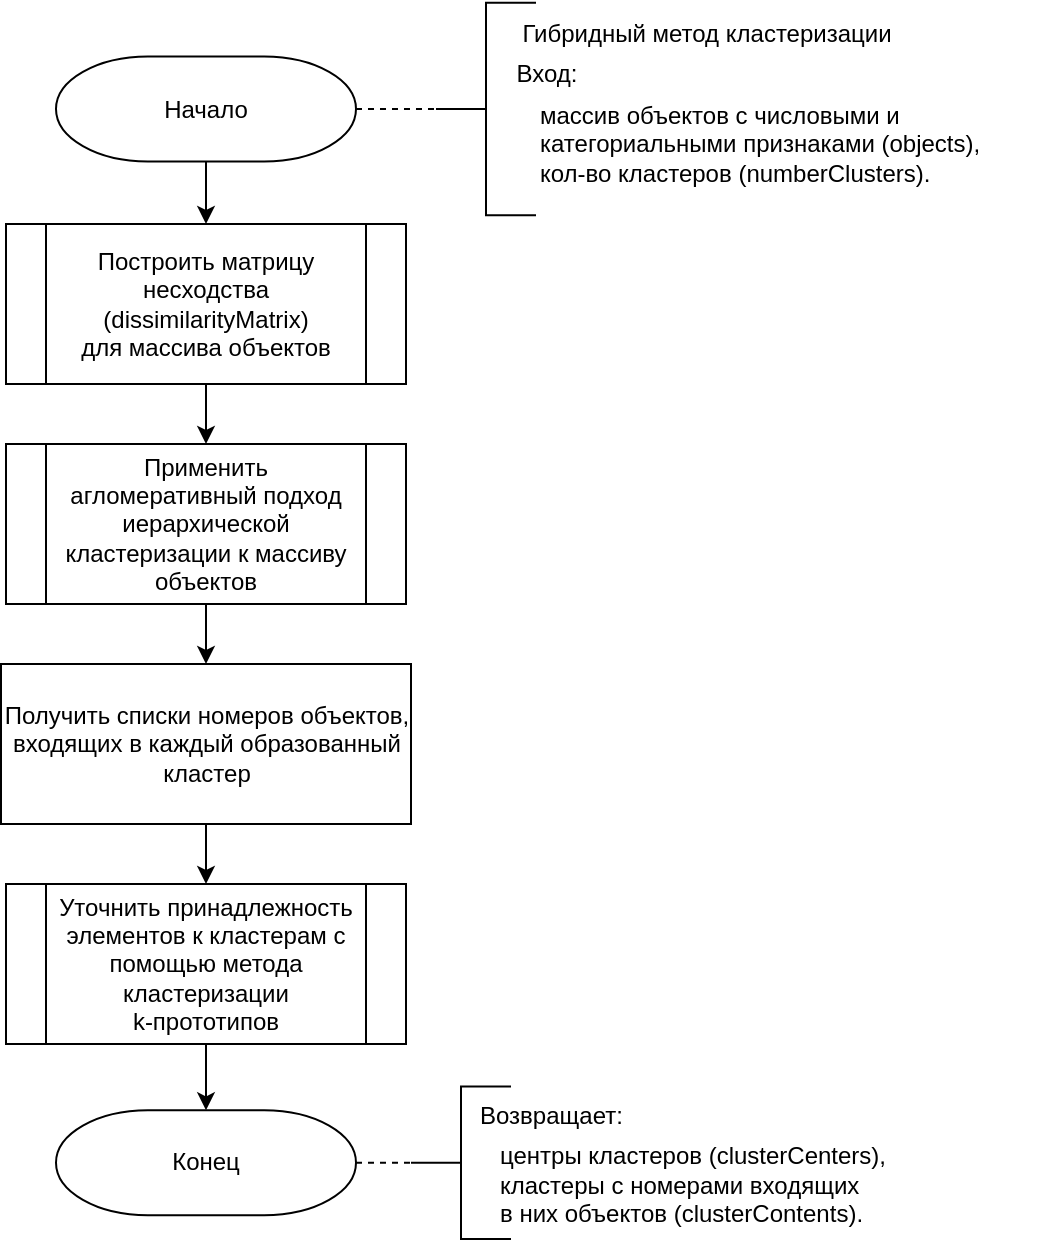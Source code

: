 <mxfile>
    <diagram id="tPg7lvVMtvuBfPQgrAko" name="Страница 1">
        <mxGraphModel dx="627" dy="644" grid="1" gridSize="10" guides="1" tooltips="1" connect="1" arrows="1" fold="1" page="1" pageScale="1" pageWidth="827" pageHeight="1169" math="0" shadow="0">
            <root>
                <mxCell id="0"/>
                <mxCell id="1" parent="0"/>
                <mxCell id="17" style="edgeStyle=none;html=1;entryX=0;entryY=0.5;entryDx=0;entryDy=0;entryPerimeter=0;fontSize=12;endArrow=none;endFill=0;dashed=1;exitX=1;exitY=0.5;exitDx=0;exitDy=0;exitPerimeter=0;" parent="1" source="7" target="8" edge="1">
                    <mxGeometry relative="1" as="geometry">
                        <mxPoint x="460" y="73" as="sourcePoint"/>
                    </mxGeometry>
                </mxCell>
                <mxCell id="23" style="edgeStyle=none;html=1;exitX=0.5;exitY=1;exitDx=0;exitDy=0;exitPerimeter=0;fontSize=12;endArrow=classic;endFill=1;" parent="1" source="7" target="18" edge="1">
                    <mxGeometry relative="1" as="geometry"/>
                </mxCell>
                <mxCell id="7" value="Начало" style="strokeWidth=1;html=1;shape=mxgraph.flowchart.terminator;whiteSpace=wrap;strokeColor=default;gradientColor=none;" parent="1" vertex="1">
                    <mxGeometry x="280" y="46.25" width="150" height="52.5" as="geometry"/>
                </mxCell>
                <mxCell id="8" value="" style="strokeWidth=1;html=1;shape=mxgraph.flowchart.annotation_2;align=left;labelPosition=right;pointerEvents=1;strokeColor=default;fontSize=13;gradientColor=none;" parent="1" vertex="1">
                    <mxGeometry x="470" y="19.38" width="50" height="106.25" as="geometry"/>
                </mxCell>
                <mxCell id="9" value="&lt;span style=&quot;font-size: 12px;&quot;&gt;Гибридный метод кластеризации&lt;/span&gt;" style="text;html=1;align=center;verticalAlign=middle;resizable=0;points=[];autosize=1;strokeColor=none;fillColor=none;fontSize=13;strokeWidth=1;" parent="1" vertex="1">
                    <mxGeometry x="500" y="19.38" width="210" height="30" as="geometry"/>
                </mxCell>
                <mxCell id="10" value="Вход:" style="text;html=1;align=center;verticalAlign=middle;resizable=0;points=[];autosize=1;strokeColor=none;fillColor=none;fontSize=12;" parent="1" vertex="1">
                    <mxGeometry x="500" y="40" width="50" height="30" as="geometry"/>
                </mxCell>
                <mxCell id="11" value="массив объектов с числовыми и &lt;br&gt;категориальными признаками (objects),&lt;br&gt;кол-во кластеров (numberClusters)." style="text;html=1;align=left;verticalAlign=middle;resizable=0;points=[];autosize=1;strokeColor=none;fillColor=none;fontSize=12;" parent="1" vertex="1">
                    <mxGeometry x="520" y="60" width="250" height="60" as="geometry"/>
                </mxCell>
                <mxCell id="24" style="edgeStyle=none;html=1;exitX=0.5;exitY=1;exitDx=0;exitDy=0;fontSize=12;endArrow=classic;endFill=1;" parent="1" source="18" target="20" edge="1">
                    <mxGeometry relative="1" as="geometry"/>
                </mxCell>
                <mxCell id="18" value="Построить матрицу несходства (dissimilarityMatrix)&lt;br&gt;для массива объектов" style="shape=process;whiteSpace=wrap;html=1;backgroundOutline=1;strokeColor=default;strokeWidth=1;fontSize=12;gradientColor=none;" parent="1" vertex="1">
                    <mxGeometry x="255" y="130" width="200" height="80" as="geometry"/>
                </mxCell>
                <mxCell id="25" style="edgeStyle=none;html=1;exitX=0.5;exitY=1;exitDx=0;exitDy=0;entryX=0.5;entryY=0;entryDx=0;entryDy=0;fontSize=12;endArrow=classic;endFill=1;" parent="1" source="20" target="21" edge="1">
                    <mxGeometry relative="1" as="geometry"/>
                </mxCell>
                <mxCell id="20" value="Применить агломеративный подход иерархической кластеризации к массиву объектов" style="shape=process;whiteSpace=wrap;html=1;backgroundOutline=1;strokeColor=default;strokeWidth=1;fontSize=12;gradientColor=none;" parent="1" vertex="1">
                    <mxGeometry x="255" y="240" width="200" height="80" as="geometry"/>
                </mxCell>
                <mxCell id="26" style="edgeStyle=none;html=1;exitX=0.5;exitY=1;exitDx=0;exitDy=0;fontSize=12;endArrow=classic;endFill=1;" parent="1" source="21" target="22" edge="1">
                    <mxGeometry relative="1" as="geometry"/>
                </mxCell>
                <mxCell id="21" value="Получить списки номеров объектов, входящих в каждый образованный кластер" style="rounded=0;whiteSpace=wrap;html=1;strokeColor=default;strokeWidth=1;fontSize=12;gradientColor=none;" parent="1" vertex="1">
                    <mxGeometry x="252.5" y="350" width="205" height="80" as="geometry"/>
                </mxCell>
                <mxCell id="29" style="edgeStyle=none;html=1;exitX=0.5;exitY=1;exitDx=0;exitDy=0;entryX=0.5;entryY=0;entryDx=0;entryDy=0;fontSize=12;endArrow=classic;endFill=1;entryPerimeter=0;" parent="1" source="22" target="30" edge="1">
                    <mxGeometry relative="1" as="geometry">
                        <mxPoint x="355.0" y="570.0" as="targetPoint"/>
                    </mxGeometry>
                </mxCell>
                <mxCell id="22" value="Уточнить принадлежность элементов к кластерам с помощью метода кластеризации &lt;br&gt;k-прототипов" style="shape=process;whiteSpace=wrap;html=1;backgroundOutline=1;strokeColor=default;strokeWidth=1;fontSize=12;gradientColor=none;" parent="1" vertex="1">
                    <mxGeometry x="255" y="460" width="200" height="80" as="geometry"/>
                </mxCell>
                <mxCell id="30" value="Конец" style="strokeWidth=1;html=1;shape=mxgraph.flowchart.terminator;whiteSpace=wrap;strokeColor=default;gradientColor=none;" parent="1" vertex="1">
                    <mxGeometry x="280" y="573.13" width="150" height="52.5" as="geometry"/>
                </mxCell>
                <mxCell id="31" style="edgeStyle=none;html=1;entryX=0;entryY=0.5;entryDx=0;entryDy=0;entryPerimeter=0;fontSize=12;endArrow=none;endFill=0;dashed=1;exitX=1;exitY=0.5;exitDx=0;exitDy=0;exitPerimeter=0;" parent="1" source="30" target="32" edge="1">
                    <mxGeometry relative="1" as="geometry">
                        <mxPoint x="430" y="597.5" as="sourcePoint"/>
                    </mxGeometry>
                </mxCell>
                <mxCell id="32" value="" style="strokeWidth=1;html=1;shape=mxgraph.flowchart.annotation_2;align=left;labelPosition=right;pointerEvents=1;strokeColor=default;fontSize=13;gradientColor=none;" parent="1" vertex="1">
                    <mxGeometry x="457.5" y="561.25" width="50" height="76.25" as="geometry"/>
                </mxCell>
                <mxCell id="36" value="Возвращает:" style="text;html=1;align=left;verticalAlign=middle;resizable=0;points=[];autosize=1;strokeColor=none;fillColor=none;fontSize=12;" parent="1" vertex="1">
                    <mxGeometry x="490" y="561.25" width="100" height="30" as="geometry"/>
                </mxCell>
                <mxCell id="37" value="&lt;br&gt;центры кластеров (clusterCenters),&lt;br&gt;кластеры с номерами входящих &lt;br&gt;в них объектов (clusterContents)." style="text;html=1;align=left;verticalAlign=middle;resizable=0;points=[];autosize=1;strokeColor=none;fillColor=none;fontSize=12;" parent="1" vertex="1">
                    <mxGeometry x="500" y="567.5" width="220" height="70" as="geometry"/>
                </mxCell>
            </root>
        </mxGraphModel>
    </diagram>
</mxfile>